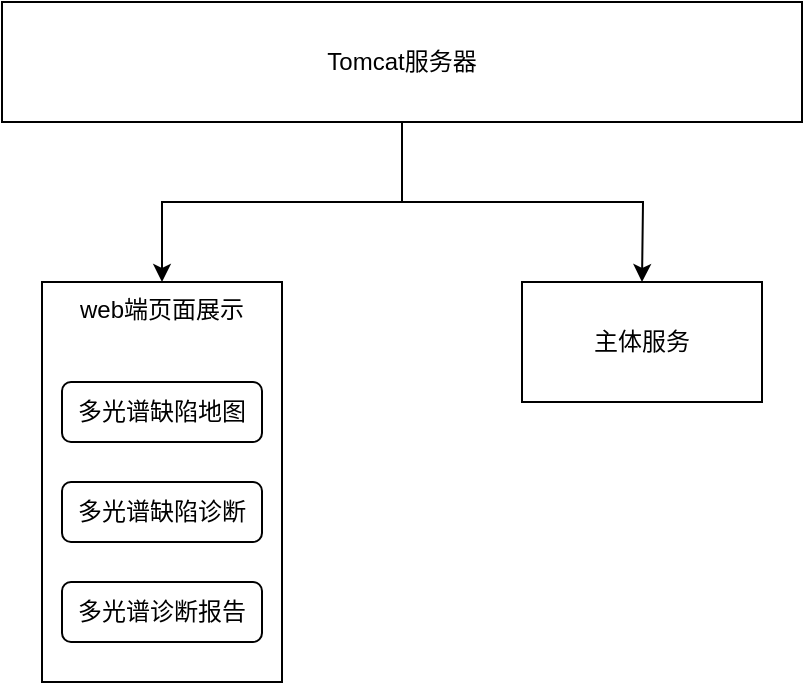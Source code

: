 <mxfile version="21.3.3" type="github">
  <diagram name="第 1 页" id="jCAfWQSs3HSzGmGDU67i">
    <mxGraphModel dx="1434" dy="771" grid="1" gridSize="10" guides="1" tooltips="1" connect="1" arrows="1" fold="1" page="1" pageScale="1" pageWidth="827" pageHeight="1169" math="0" shadow="0">
      <root>
        <mxCell id="0" />
        <mxCell id="1" parent="0" />
        <mxCell id="O3oNsUuXgrW0a2xMxgpK-3" value="" style="edgeStyle=orthogonalEdgeStyle;rounded=0;orthogonalLoop=1;jettySize=auto;html=1;" edge="1" parent="1" source="O3oNsUuXgrW0a2xMxgpK-1" target="O3oNsUuXgrW0a2xMxgpK-2">
          <mxGeometry relative="1" as="geometry" />
        </mxCell>
        <mxCell id="O3oNsUuXgrW0a2xMxgpK-4" style="edgeStyle=orthogonalEdgeStyle;rounded=0;orthogonalLoop=1;jettySize=auto;html=1;exitX=0.5;exitY=1;exitDx=0;exitDy=0;" edge="1" parent="1" source="O3oNsUuXgrW0a2xMxgpK-1">
          <mxGeometry relative="1" as="geometry">
            <mxPoint x="520" y="260" as="targetPoint" />
          </mxGeometry>
        </mxCell>
        <mxCell id="O3oNsUuXgrW0a2xMxgpK-1" value="Tomcat服务器" style="rounded=0;whiteSpace=wrap;html=1;" vertex="1" parent="1">
          <mxGeometry x="200" y="120" width="400" height="60" as="geometry" />
        </mxCell>
        <mxCell id="O3oNsUuXgrW0a2xMxgpK-2" value="web端页面展示" style="whiteSpace=wrap;html=1;rounded=0;verticalAlign=top;" vertex="1" parent="1">
          <mxGeometry x="220" y="260" width="120" height="200" as="geometry" />
        </mxCell>
        <mxCell id="O3oNsUuXgrW0a2xMxgpK-5" value="主体服务" style="rounded=0;whiteSpace=wrap;html=1;" vertex="1" parent="1">
          <mxGeometry x="460" y="260" width="120" height="60" as="geometry" />
        </mxCell>
        <mxCell id="O3oNsUuXgrW0a2xMxgpK-6" value="多光谱缺陷地图" style="rounded=1;whiteSpace=wrap;html=1;" vertex="1" parent="1">
          <mxGeometry x="230" y="310" width="100" height="30" as="geometry" />
        </mxCell>
        <mxCell id="O3oNsUuXgrW0a2xMxgpK-7" value="多光谱缺陷诊断" style="rounded=1;whiteSpace=wrap;html=1;" vertex="1" parent="1">
          <mxGeometry x="230" y="360" width="100" height="30" as="geometry" />
        </mxCell>
        <mxCell id="O3oNsUuXgrW0a2xMxgpK-8" value="多光谱诊断报告" style="rounded=1;whiteSpace=wrap;html=1;" vertex="1" parent="1">
          <mxGeometry x="230" y="410" width="100" height="30" as="geometry" />
        </mxCell>
      </root>
    </mxGraphModel>
  </diagram>
</mxfile>
